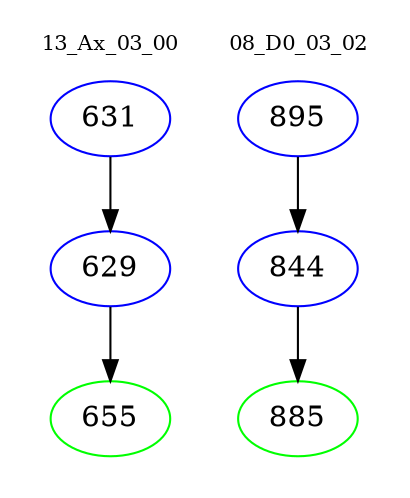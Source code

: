 digraph{
subgraph cluster_0 {
color = white
label = "13_Ax_03_00";
fontsize=10;
T0_631 [label="631", color="blue"]
T0_631 -> T0_629 [color="black"]
T0_629 [label="629", color="blue"]
T0_629 -> T0_655 [color="black"]
T0_655 [label="655", color="green"]
}
subgraph cluster_1 {
color = white
label = "08_D0_03_02";
fontsize=10;
T1_895 [label="895", color="blue"]
T1_895 -> T1_844 [color="black"]
T1_844 [label="844", color="blue"]
T1_844 -> T1_885 [color="black"]
T1_885 [label="885", color="green"]
}
}
